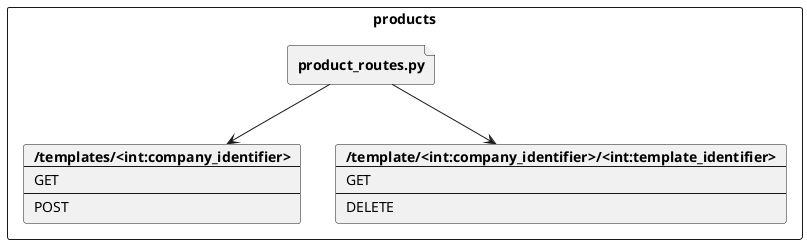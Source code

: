 @startuml
rectangle products {
    file file_products [
        **product_routes.py**
    ]

    card all_products[
        **/templates/<int:company_identifier>**
        ----
        GET
        ----
        POST
    ]

    card specific_product[
        **/template/<int:company_identifier>/<int:template_identifier>**
        ----
        GET
        ----
        DELETE
    ]
}

file_products --> all_products
file_products --> specific_product

@enduml